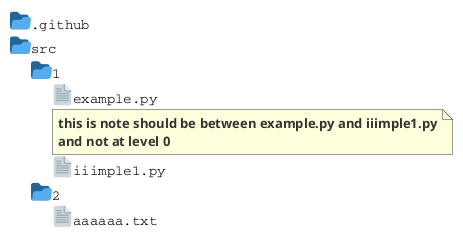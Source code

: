 {
  "sha1": "41g51ksuz2tt5blhrp2xgj0il5uf8g0",
  "insertion": {
    "when": "2024-05-30T20:48:20.402Z",
    "url": "https://forum.plantuml.net/18534/note-invalid-position-in-directory-tree-listing",
    "user": "plantuml@gmail.com"
  }
}
@startfiles
/.github/
/src/1/example.py
<note>
this is note should be between example.py and iiimple1.py
and not at level 0
</note>
/src/1/iiimple1.py
/src/2/aaaaaa.txt
@endfiles
